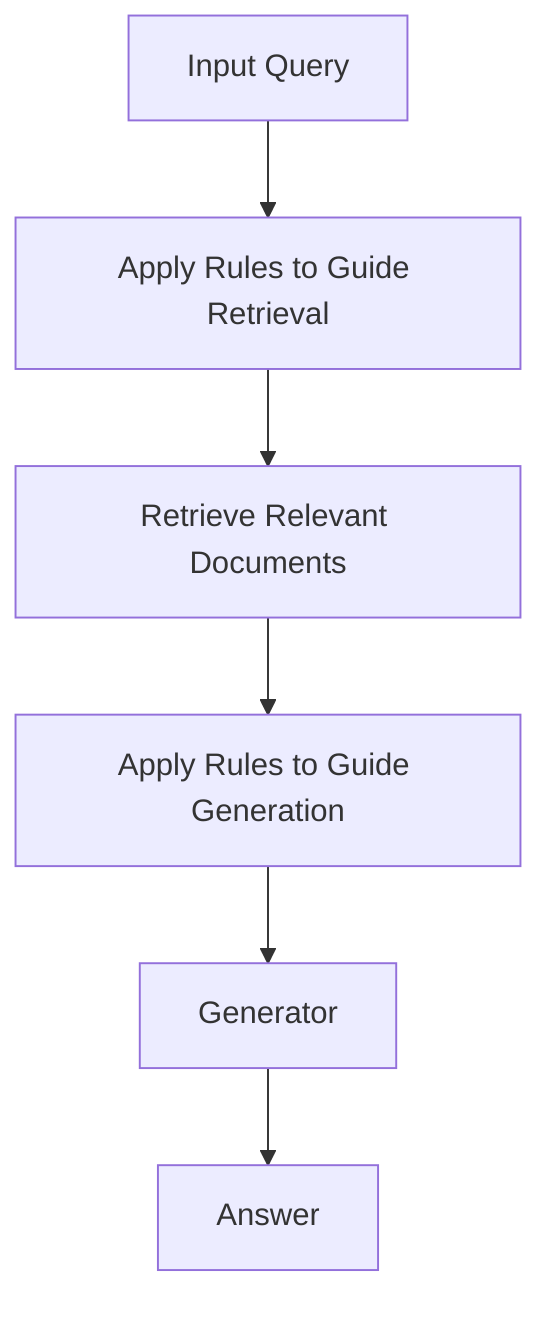 flowchart TD
    A[Input Query] --> B[Apply Rules to Guide Retrieval]
    B --> C[Retrieve Relevant Documents]
    C --> D[Apply Rules to Guide Generation]
    D --> E[Generator]
    E --> F[Answer]